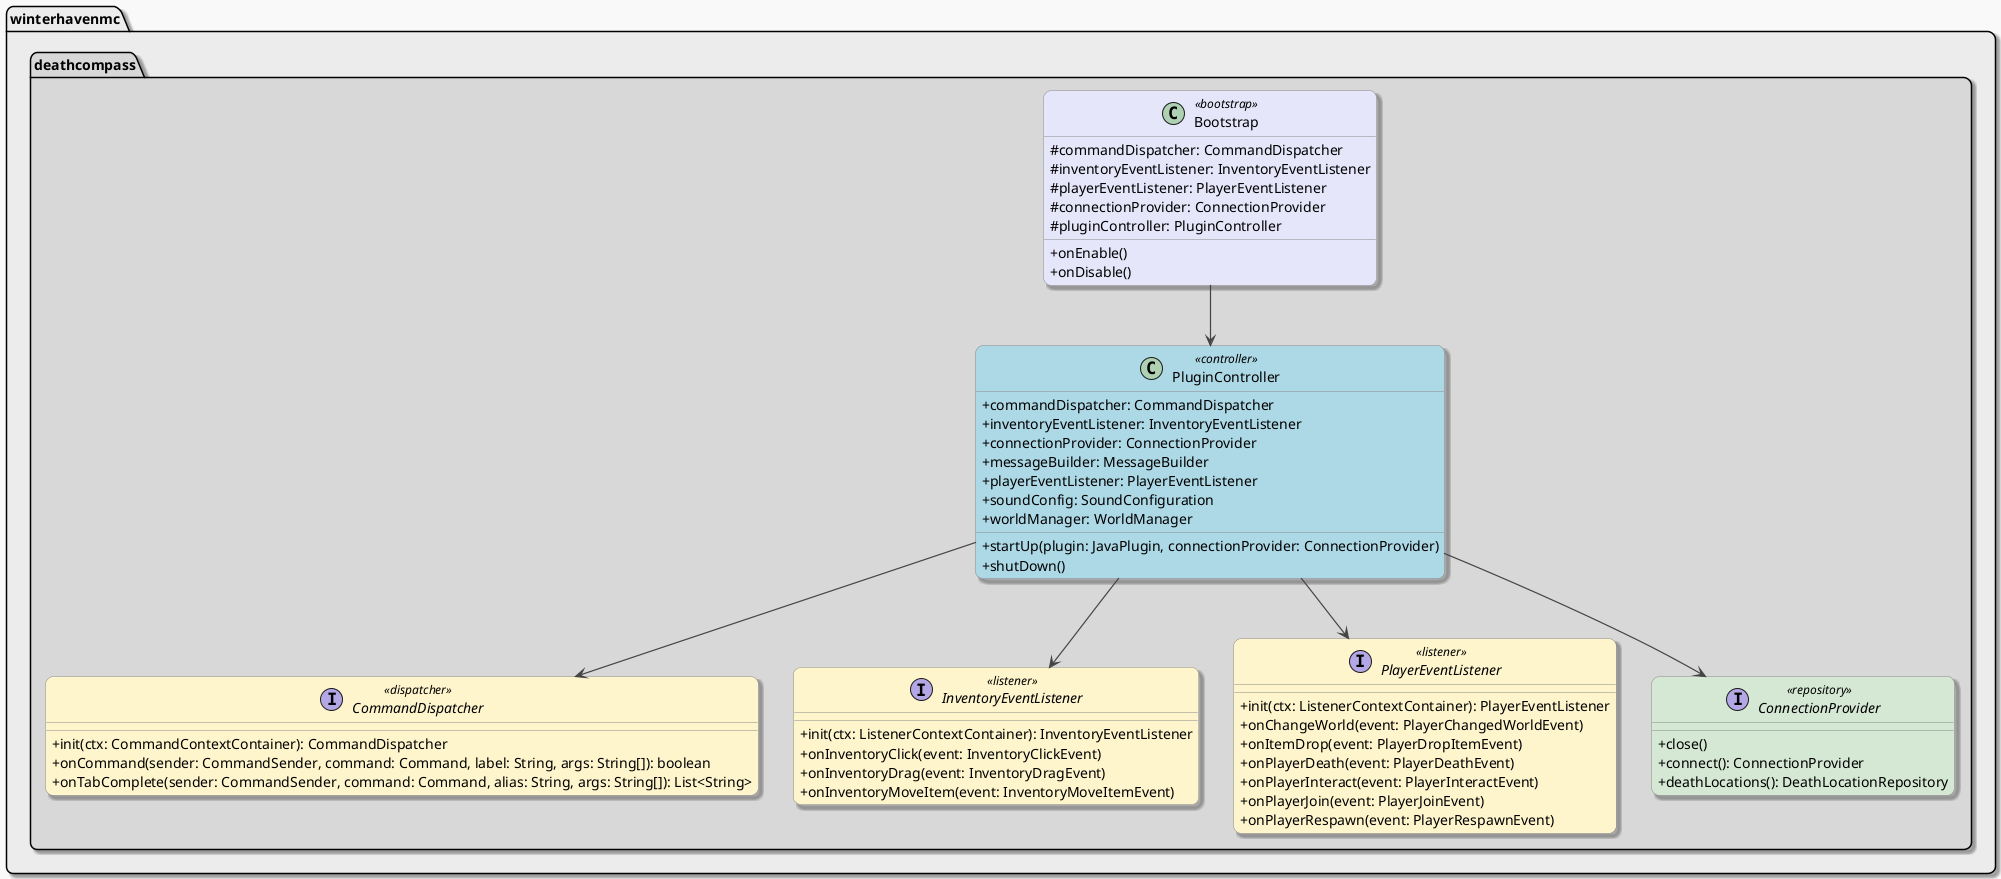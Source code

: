 @startuml
' === GLOBAL STYLING ===
skinparam backgroundColor #f9f9f9
skinparam shadowing true
skinparam roundCorner 15
skinparam ArrowColor #444444
skinparam ArrowThickness 1.2
skinparam ArrowFontSize 11
skinparam packageTitleFontSize 14
skinparam classFontName "Helvetica"
skinparam classAttributeIconSize 0
skinparam class {
  BackgroundColor white
  BorderColor #888888
}

' stereotypes for role-based coloring
skinparam class {
  BackgroundColor<<bootstrap>> Lavender
  BackgroundColor<<controller>> LightBlue
  BackgroundColor<<manager>> Lavender
  BackgroundColor<<dispatcher>> #FFF5CC
  BackgroundColor<<listener>> #FFF5CC
  BackgroundColor<<utility>> #E6F0FF
  BackgroundColor<<repository>> #D5E8D4
}

' === PACKAGES ===
package "winterhavenmc" #ececec
{
  package "deathcompass" #d8d8d8
  {
    ' --- Bootstrap  ---
    class Bootstrap <<bootstrap>>
    {
      # commandDispatcher: CommandDispatcher
      # inventoryEventListener: InventoryEventListener
      # playerEventListener: PlayerEventListener
      # connectionProvider: ConnectionProvider
      # pluginController: PluginController
      + onEnable()
      + onDisable()
    }

    ' --- controller
    class PluginController <<controller>>
    {
      + commandDispatcher: CommandDispatcher
      + inventoryEventListener: InventoryEventListener
      + connectionProvider: ConnectionProvider
      + messageBuilder: MessageBuilder
      + playerEventListener: PlayerEventListener
      + soundConfig: SoundConfiguration
      + worldManager: WorldManager
      + startUp(plugin: JavaPlugin, connectionProvider: ConnectionProvider)
      + shutDown()
    }

    ' --- Commands ---
    interface CommandDispatcher <<dispatcher>>
    {
      + init(ctx: CommandContextContainer): CommandDispatcher
      + onCommand(sender: CommandSender, command: Command, label: String, args: String[]): boolean
      + onTabComplete(sender: CommandSender, command: Command, alias: String, args: String[]): List<String>
    }

    ' --- Listeners ---
    interface InventoryEventListener <<listener>>
    {
      + init(ctx: ListenerContextContainer): InventoryEventListener
      + onInventoryClick(event: InventoryClickEvent)
      + onInventoryDrag(event: InventoryDragEvent)
      + onInventoryMoveItem(event: InventoryMoveItemEvent)
    }

    interface PlayerEventListener <<listener>> {
      + init(ctx: ListenerContextContainer): PlayerEventListener
      + onChangeWorld(event: PlayerChangedWorldEvent)
      + onItemDrop(event: PlayerDropItemEvent)
      + onPlayerDeath(event: PlayerDeathEvent)
      + onPlayerInteract(event: PlayerInteractEvent)
      + onPlayerJoin(event: PlayerJoinEvent)
      + onPlayerRespawn(event: PlayerRespawnEvent)
    }

    ' --- Persistence ---
    interface ConnectionProvider <<repository>> {
      + close()
      + connect(): ConnectionProvider
      + deathLocations(): DeathLocationRepository
    }
  }
}

' === RELATIONSHIPS ===
Bootstrap --> PluginController
PluginController --> CommandDispatcher
PluginController --> ConnectionProvider
PluginController --> InventoryEventListener
PluginController --> PlayerEventListener

@enduml
